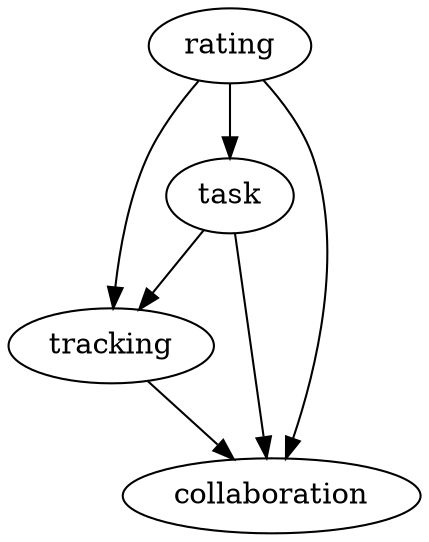 digraph G {
    rating -> task
    rating -> tracking
    rating -> collaboration

    task -> tracking
    task -> collaboration

    tracking -> collaboration
}
